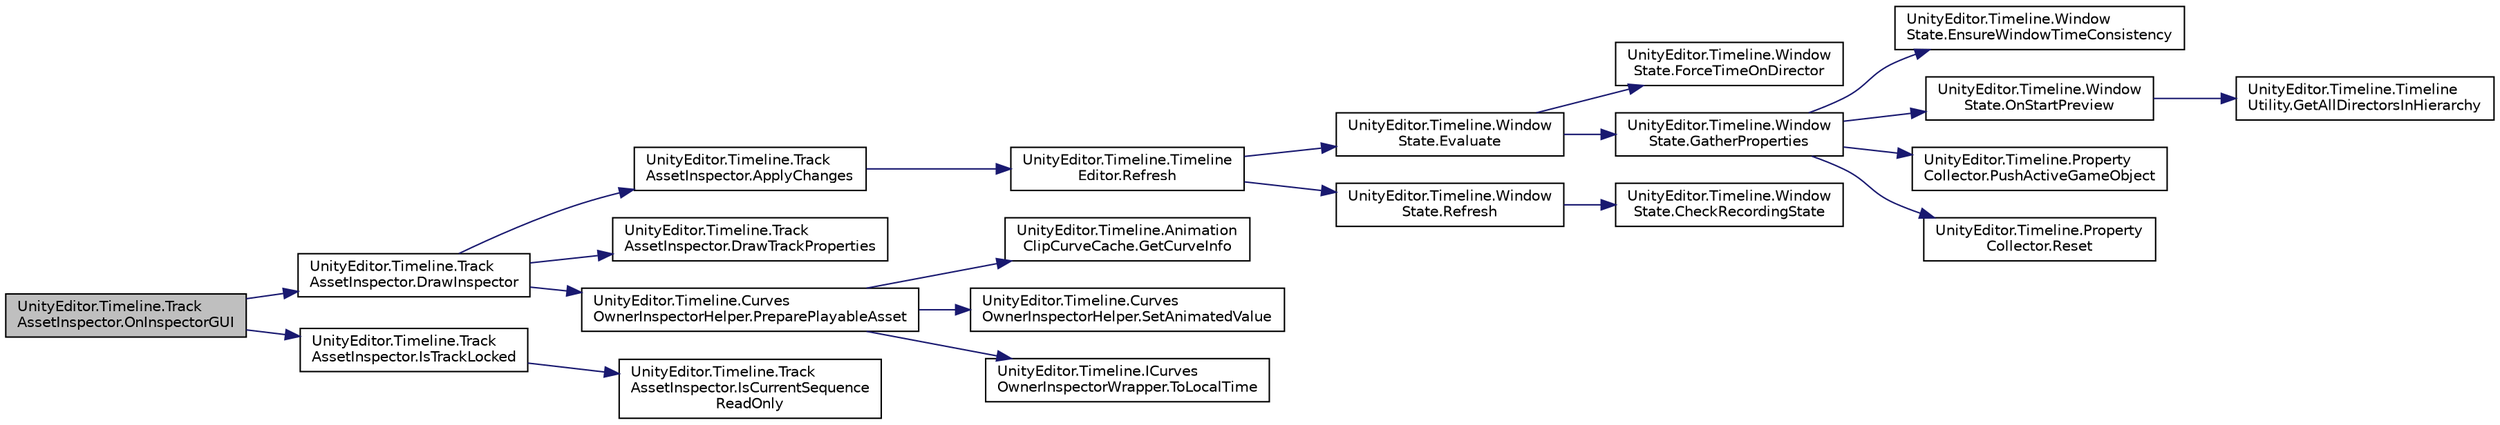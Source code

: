 digraph "UnityEditor.Timeline.TrackAssetInspector.OnInspectorGUI"
{
 // LATEX_PDF_SIZE
  edge [fontname="Helvetica",fontsize="10",labelfontname="Helvetica",labelfontsize="10"];
  node [fontname="Helvetica",fontsize="10",shape=record];
  rankdir="LR";
  Node1 [label="UnityEditor.Timeline.Track\lAssetInspector.OnInspectorGUI",height=0.2,width=0.4,color="black", fillcolor="grey75", style="filled", fontcolor="black",tooltip=" "];
  Node1 -> Node2 [color="midnightblue",fontsize="10",style="solid",fontname="Helvetica"];
  Node2 [label="UnityEditor.Timeline.Track\lAssetInspector.DrawInspector",height=0.2,width=0.4,color="black", fillcolor="white", style="filled",URL="$class_unity_editor_1_1_timeline_1_1_track_asset_inspector.html#a20ac1fef339537a6ffb26e7a3803f232",tooltip=" "];
  Node2 -> Node3 [color="midnightblue",fontsize="10",style="solid",fontname="Helvetica"];
  Node3 [label="UnityEditor.Timeline.Track\lAssetInspector.ApplyChanges",height=0.2,width=0.4,color="black", fillcolor="white", style="filled",URL="$class_unity_editor_1_1_timeline_1_1_track_asset_inspector.html#a6d3ad6e3b8d3c10834a0a471295cf6c0",tooltip=" "];
  Node3 -> Node4 [color="midnightblue",fontsize="10",style="solid",fontname="Helvetica"];
  Node4 [label="UnityEditor.Timeline.Timeline\lEditor.Refresh",height=0.2,width=0.4,color="black", fillcolor="white", style="filled",URL="$class_unity_editor_1_1_timeline_1_1_timeline_editor.html#aac9130b771a4f65a484abe4ec3df471d",tooltip=" "];
  Node4 -> Node5 [color="midnightblue",fontsize="10",style="solid",fontname="Helvetica"];
  Node5 [label="UnityEditor.Timeline.Window\lState.Evaluate",height=0.2,width=0.4,color="black", fillcolor="white", style="filled",URL="$class_unity_editor_1_1_timeline_1_1_window_state.html#ab469068a54205d03f681a4ca66919395",tooltip=" "];
  Node5 -> Node6 [color="midnightblue",fontsize="10",style="solid",fontname="Helvetica"];
  Node6 [label="UnityEditor.Timeline.Window\lState.ForceTimeOnDirector",height=0.2,width=0.4,color="black", fillcolor="white", style="filled",URL="$class_unity_editor_1_1_timeline_1_1_window_state.html#aea2333ae4710318917af92209b39eadb",tooltip=" "];
  Node5 -> Node7 [color="midnightblue",fontsize="10",style="solid",fontname="Helvetica"];
  Node7 [label="UnityEditor.Timeline.Window\lState.GatherProperties",height=0.2,width=0.4,color="black", fillcolor="white", style="filled",URL="$class_unity_editor_1_1_timeline_1_1_window_state.html#a1f9998b0966727995f7fae56654ae710",tooltip=" "];
  Node7 -> Node8 [color="midnightblue",fontsize="10",style="solid",fontname="Helvetica"];
  Node8 [label="UnityEditor.Timeline.Window\lState.EnsureWindowTimeConsistency",height=0.2,width=0.4,color="black", fillcolor="white", style="filled",URL="$class_unity_editor_1_1_timeline_1_1_window_state.html#a22b227f8710893c4e45421065796d931",tooltip=" "];
  Node7 -> Node9 [color="midnightblue",fontsize="10",style="solid",fontname="Helvetica"];
  Node9 [label="UnityEditor.Timeline.Window\lState.OnStartPreview",height=0.2,width=0.4,color="black", fillcolor="white", style="filled",URL="$class_unity_editor_1_1_timeline_1_1_window_state.html#a10d4234e15b07f830028514ffbac7205",tooltip=" "];
  Node9 -> Node10 [color="midnightblue",fontsize="10",style="solid",fontname="Helvetica"];
  Node10 [label="UnityEditor.Timeline.Timeline\lUtility.GetAllDirectorsInHierarchy",height=0.2,width=0.4,color="black", fillcolor="white", style="filled",URL="$class_unity_editor_1_1_timeline_1_1_timeline_utility.html#a5ae4869a533943c5c177538b837617f7",tooltip=" "];
  Node7 -> Node11 [color="midnightblue",fontsize="10",style="solid",fontname="Helvetica"];
  Node11 [label="UnityEditor.Timeline.Property\lCollector.PushActiveGameObject",height=0.2,width=0.4,color="black", fillcolor="white", style="filled",URL="$class_unity_editor_1_1_timeline_1_1_property_collector.html#ab5b227238401338388b6f4459dd5f27a",tooltip="Sets the active game object for subsequent property modifications."];
  Node7 -> Node12 [color="midnightblue",fontsize="10",style="solid",fontname="Helvetica"];
  Node12 [label="UnityEditor.Timeline.Property\lCollector.Reset",height=0.2,width=0.4,color="black", fillcolor="white", style="filled",URL="$class_unity_editor_1_1_timeline_1_1_property_collector.html#a71b18b03f8b8bd036a73a9c56ca7210e",tooltip=" "];
  Node4 -> Node13 [color="midnightblue",fontsize="10",style="solid",fontname="Helvetica"];
  Node13 [label="UnityEditor.Timeline.Window\lState.Refresh",height=0.2,width=0.4,color="black", fillcolor="white", style="filled",URL="$class_unity_editor_1_1_timeline_1_1_window_state.html#a773c3585d8ee2c63765f06afa6536990",tooltip=" "];
  Node13 -> Node14 [color="midnightblue",fontsize="10",style="solid",fontname="Helvetica"];
  Node14 [label="UnityEditor.Timeline.Window\lState.CheckRecordingState",height=0.2,width=0.4,color="black", fillcolor="white", style="filled",URL="$class_unity_editor_1_1_timeline_1_1_window_state.html#afe83a6fd2e6916ff712417f5abbc4287",tooltip=" "];
  Node2 -> Node15 [color="midnightblue",fontsize="10",style="solid",fontname="Helvetica"];
  Node15 [label="UnityEditor.Timeline.Track\lAssetInspector.DrawTrackProperties",height=0.2,width=0.4,color="black", fillcolor="white", style="filled",URL="$class_unity_editor_1_1_timeline_1_1_track_asset_inspector.html#a2c4d917e5f46dd6c56421c763113c020",tooltip=" "];
  Node2 -> Node16 [color="midnightblue",fontsize="10",style="solid",fontname="Helvetica"];
  Node16 [label="UnityEditor.Timeline.Curves\lOwnerInspectorHelper.PreparePlayableAsset",height=0.2,width=0.4,color="black", fillcolor="white", style="filled",URL="$class_unity_editor_1_1_timeline_1_1_curves_owner_inspector_helper.html#a181e3317f6262e33a4f6a1cd51cdb616",tooltip=" "];
  Node16 -> Node17 [color="midnightblue",fontsize="10",style="solid",fontname="Helvetica"];
  Node17 [label="UnityEditor.Timeline.Animation\lClipCurveCache.GetCurveInfo",height=0.2,width=0.4,color="black", fillcolor="white", style="filled",URL="$class_unity_editor_1_1_timeline_1_1_animation_clip_curve_cache.html#a19f259b1ca5d2bed08eddcfcd356be85",tooltip=" "];
  Node16 -> Node18 [color="midnightblue",fontsize="10",style="solid",fontname="Helvetica"];
  Node18 [label="UnityEditor.Timeline.Curves\lOwnerInspectorHelper.SetAnimatedValue",height=0.2,width=0.4,color="black", fillcolor="white", style="filled",URL="$class_unity_editor_1_1_timeline_1_1_curves_owner_inspector_helper.html#ae5387c58f482ebcd7a1dc0d85978b777",tooltip=" "];
  Node16 -> Node19 [color="midnightblue",fontsize="10",style="solid",fontname="Helvetica"];
  Node19 [label="UnityEditor.Timeline.ICurves\lOwnerInspectorWrapper.ToLocalTime",height=0.2,width=0.4,color="black", fillcolor="white", style="filled",URL="$interface_unity_editor_1_1_timeline_1_1_i_curves_owner_inspector_wrapper.html#af6815b7470fde65fcd0161728a6ec196",tooltip=" "];
  Node1 -> Node20 [color="midnightblue",fontsize="10",style="solid",fontname="Helvetica"];
  Node20 [label="UnityEditor.Timeline.Track\lAssetInspector.IsTrackLocked",height=0.2,width=0.4,color="black", fillcolor="white", style="filled",URL="$class_unity_editor_1_1_timeline_1_1_track_asset_inspector.html#a8ad2efb8135a1f38125bb13608e4439e",tooltip=" "];
  Node20 -> Node21 [color="midnightblue",fontsize="10",style="solid",fontname="Helvetica"];
  Node21 [label="UnityEditor.Timeline.Track\lAssetInspector.IsCurrentSequence\lReadOnly",height=0.2,width=0.4,color="black", fillcolor="white", style="filled",URL="$class_unity_editor_1_1_timeline_1_1_track_asset_inspector.html#a0775c5afaf5f3fcb1125602f693c6111",tooltip=" "];
}
